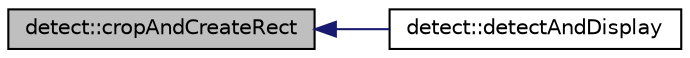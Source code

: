 digraph "detect::cropAndCreateRect"
{
 // INTERACTIVE_SVG=YES
  edge [fontname="Helvetica",fontsize="10",labelfontname="Helvetica",labelfontsize="10"];
  node [fontname="Helvetica",fontsize="10",shape=record];
  rankdir="LR";
  Node11 [label="detect::cropAndCreateRect",height=0.2,width=0.4,color="black", fillcolor="grey75", style="filled", fontcolor="black"];
  Node11 -> Node12 [dir="back",color="midnightblue",fontsize="10",style="solid",fontname="Helvetica"];
  Node12 [label="detect::detectAndDisplay",height=0.2,width=0.4,color="black", fillcolor="white", style="filled",URL="$namespacedetect.html#a1663b7ee3cbd3d3383c3dc6fccca62db"];
}
